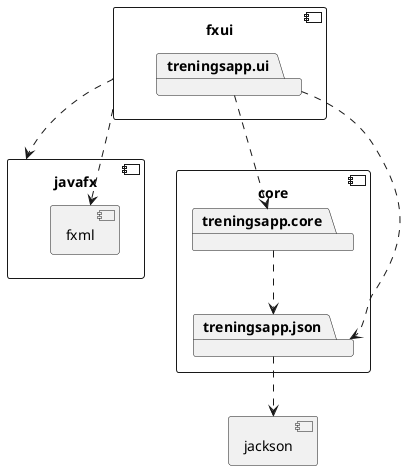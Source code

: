 @startuml

component core {
	package treningsapp.core
	package treningsapp.json
}
treningsapp.core ..> treningsapp.json

component jackson {
}

treningsapp.json ..> jackson

component fxui {
	package treningsapp.ui
}

treningsapp.ui ..> treningsapp.core
treningsapp.ui ..> treningsapp.json

component javafx {
	component fxml {
	}
}

fxui ..> javafx
fxui ..> fxml

@enduml